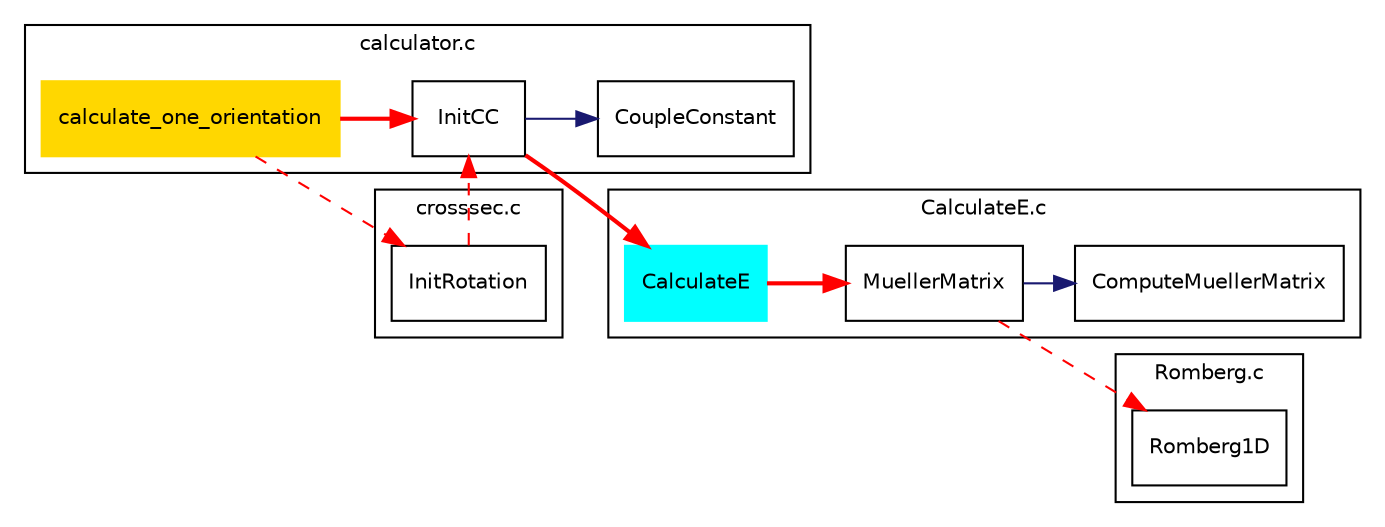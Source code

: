 digraph oneori
{
	rankdir=LR
	edge [color=midnightblue]
	node [fontname=Helvetica,fontsize=10,shape=box];
	fontname=Helvetica
	fontsize=10
	ranksep=.35

	subgraph cluster_calc {
		calculate_one_orientation [style=filled,color=gold]
		InitCC -> CoupleConstant
		label = "calculator.c"
	}
	subgraph cluster_cs {
		InitRotation
		label = "crosssec.c";
	}
	subgraph cluster_calcE {
		CalculateE [style=filled,color=cyan]
		MuellerMatrix -> ComputeMuellerMatrix
		label = "CalculateE.c";
	}
	subgraph cluster_romberg {
		Romberg1D
		label = "Romberg.c";
	}

	calculate_one_orientation -> InitCC -> CalculateE -> MuellerMatrix [color=red,style=bold]
	calculate_one_orientation -> InitRotation -> InitCC [color=red, style=dashed] 
	MuellerMatrix -> Romberg1D [color=red, style=dashed]
}